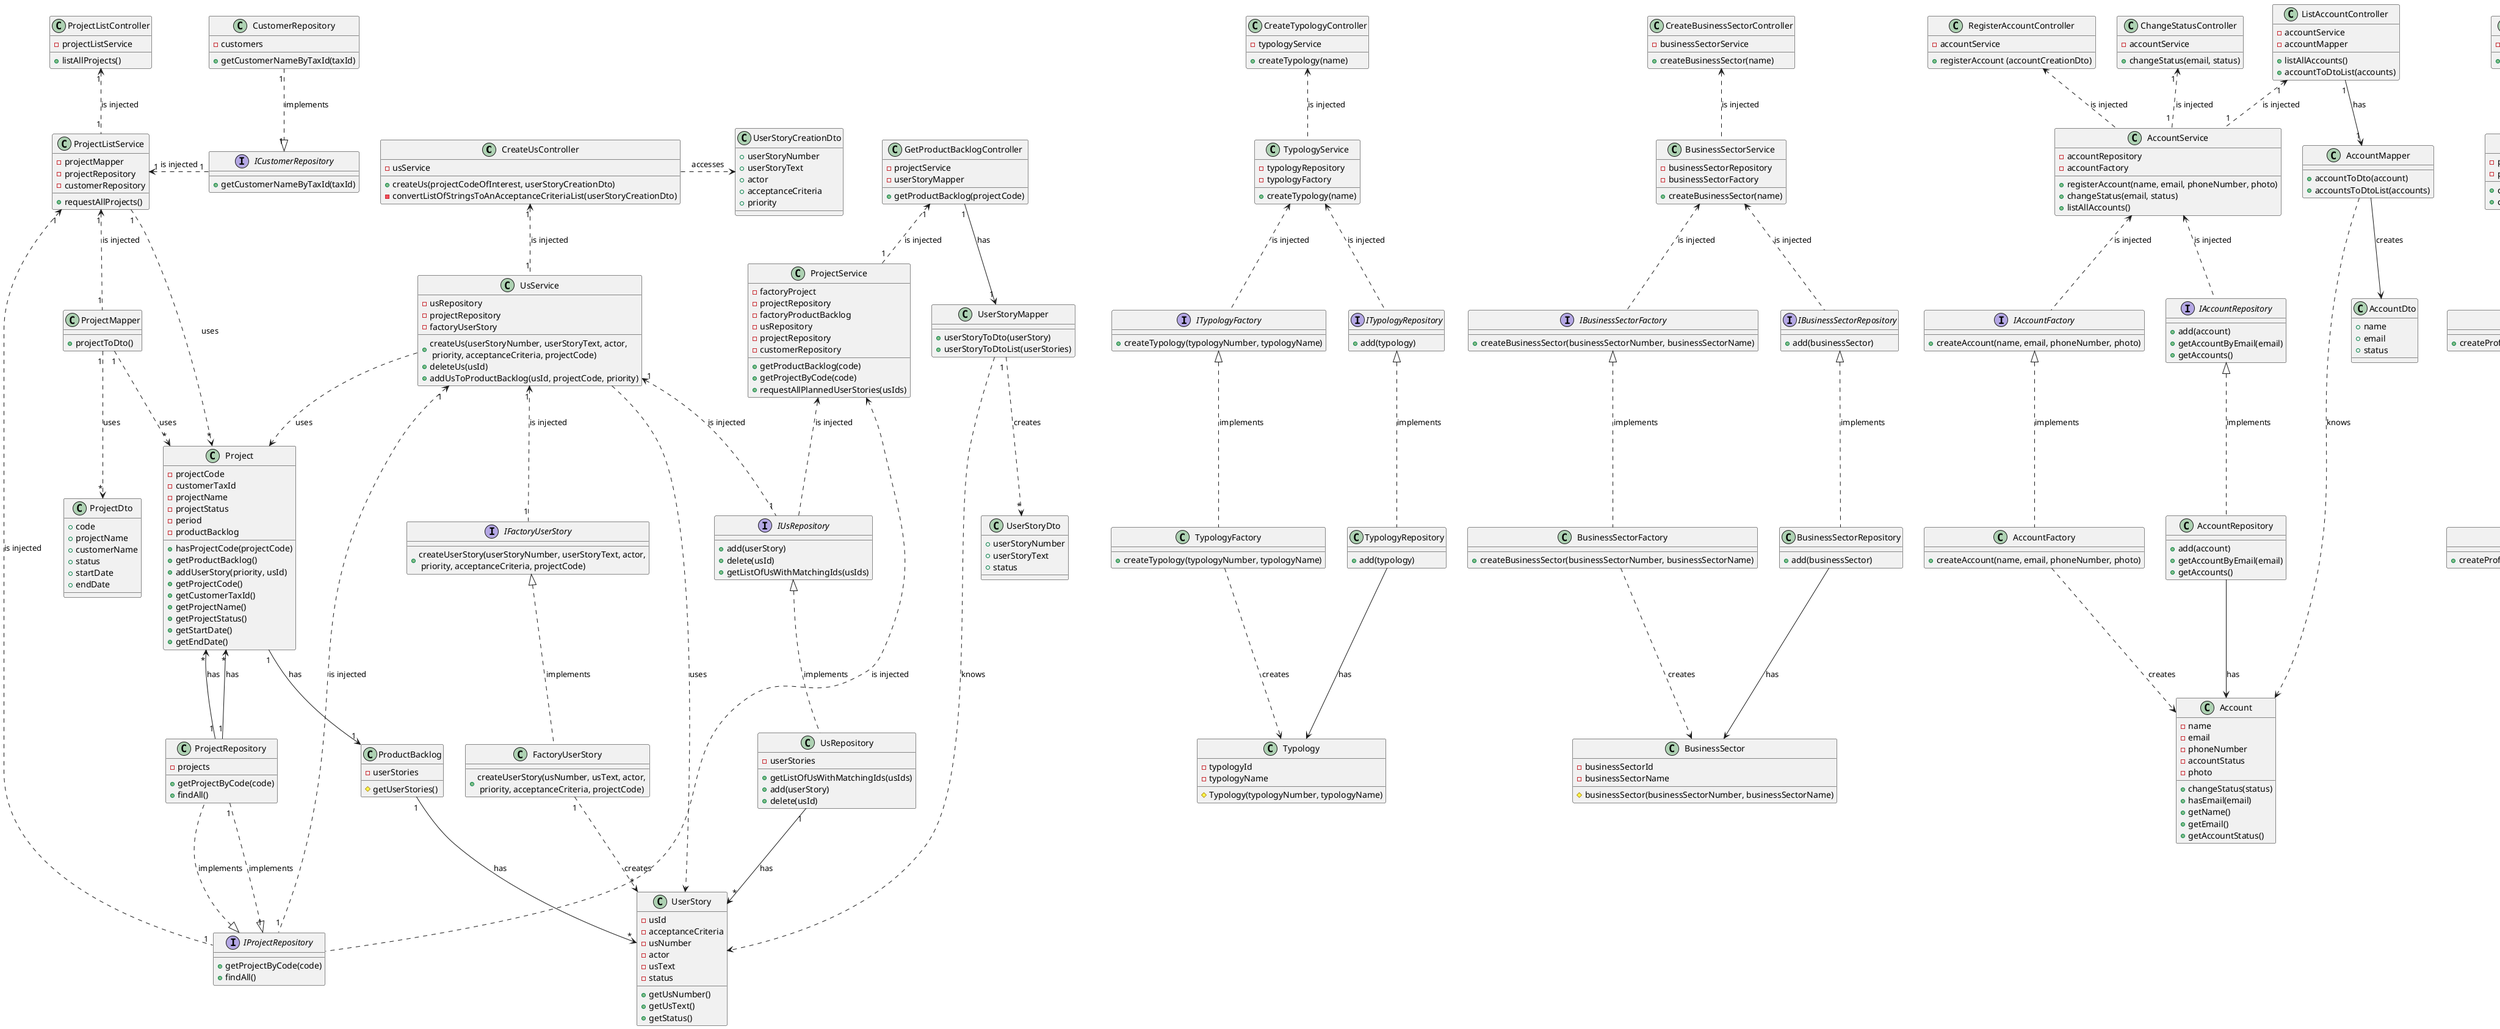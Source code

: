 @startuml


class "CreateUsController" {
- usService
+ createUs(projectCodeOfInterest, userStoryCreationDto)
-convertListOfStringsToAnAcceptanceCriteriaList(userStoryCreationDto)
}

class "GetProductBacklogController" {
-projectService
-userStoryMapper
+getProductBacklog(projectCode)
}

class "ProjectListController"{
-projectListService
+listAllProjects()
}

class "ProjectService"{
-factoryProject
-projectRepository
-factoryProductBacklog
-usRepository
-projectRepository
-customerRepository
+getProductBacklog(code)
+getProjectByCode(code)
+requestAllPlannedUserStories(usIds)
}

class "ProjectListService"{
-projectMapper
-projectRepository
-customerRepository
+requestAllProjects()
}

class "UserStoryCreationDto"{
+userStoryNumber
+userStoryText
+actor
+acceptanceCriteria
+priority
}

class "UsService" {
- usRepository
- projectRepository
- factoryUserStory
+ createUs(userStoryNumber, userStoryText, actor,\n priority, acceptanceCriteria, projectCode)
+ deleteUs(usId)
+ addUsToProductBacklog(usId, projectCode, priority)
}

interface "IFactoryUserStory" {
+ createUserStory(userStoryNumber, userStoryText, actor,\n priority, acceptanceCriteria, projectCode)
}

class "FactoryUserStory"{
+ createUserStory(usNumber, usText, actor,\n priority, acceptanceCriteria, projectCode)
}

interface "IProjectRepository"{
+getProjectByCode(code)
+findAll()
}

class "ProjectRepository"{
- projects
+getProjectByCode(code)
+findAll()
}

interface "IUsRepository"{
+add(userStory)
+delete(usId)
+getListOfUsWithMatchingIds(usIds)
}

class "UsRepository"{
-userStories
+getListOfUsWithMatchingIds(usIds)
+add(userStory)
+delete(usId)
}

class "CustomerRepository"{
-customers
+getCustomerNameByTaxId(taxId)
}

interface "ICustomerRepository"{
+getCustomerNameByTaxId(taxId)
}

class "UserStoryMapper"{
+userStoryToDto(userStory)
+userStoryToDtoList(userStories)
}

class "ProjectMapper"{
+projectToDto()
}

class "ProductBacklog"{
-userStories
#getUserStories()
}

class "Project"{
-projectCode
-customerTaxId
-projectName
-projectStatus
-period
-productBacklog
+hasProjectCode(projectCode)
+getProductBacklog()
+ addUserStory(priority, usId)
+ getProjectCode()
+getCustomerTaxId()
+getProjectName()
+getProjectStatus()
+getStartDate()
+getEndDate()
}

class "UserStory"{
- usId
- acceptanceCriteria
- usNumber
- actor
- usText
- status
+ getUsNumber()
+getUsText()
+getStatus()
}

class "UserStoryDto"{
+userStoryNumber
+userStoryText
+status
}

class "ProjectDto"{
+code
+projectName
+customerName
+status
+startDate
+endDate
}

"CreateUsController" .> "UserStoryCreationDto": accesses
"CreateUsController" "1"<.."1" "UsService": is injected

"UsService" "1" <.. "1" "IFactoryUserStory": is injected
"IFactoryUserStory" <|.. "FactoryUserStory": implements
"FactoryUserStory" "1"..>"*" "UserStory": creates

class CreateTypologyController {
- typologyService
+ createTypology(name)
}

class TypologyService{
- typologyRepository
- typologyFactory
+ createTypology(name)
}

interface ITypologyFactory{
+ createTypology(typologyNumber, typologyName)
}

class TypologyFactory{
+ createTypology(typologyNumber, typologyName)
}

interface ITypologyRepository{
+ add(typology)
}

class TypologyRepository{
+ add(typology)
}

class Typology{
- typologyId
- typologyName
# Typology(typologyNumber, typologyName)
}

CreateTypologyController <.. TypologyService: is injected
TypologyService <.. ITypologyRepository: is injected
TypologyService <.. ITypologyFactory: is injected
ITypologyFactory <|.. TypologyFactory: implements
TypologyFactory ..> Typology: creates
ITypologyRepository <|.. TypologyRepository: implements
TypologyRepository --> Typology: has

class CreateBusinessSectorController {
- businessSectorService
+ createBusinessSector(name)
}

class BusinessSectorService{
- businessSectorRepository
- businessSectorFactory
+ createBusinessSector(name)
}

interface IBusinessSectorFactory{
+ createBusinessSector(businessSectorNumber, businessSectorName)
}

class BusinessSectorFactory{
+ createBusinessSector(businessSectorNumber, businessSectorName)
}

interface IBusinessSectorRepository{
+ add(businessSector)
}

class BusinessSectorRepository{
+ add(businessSector)
}

class BusinessSector{
- businessSectorId
- businessSectorName
# businessSector(businessSectorNumber, businessSectorName)
}

CreateBusinessSectorController <.. BusinessSectorService: is injected
BusinessSectorService <.. IBusinessSectorRepository: is injected
BusinessSectorService <.. IBusinessSectorFactory: is injected
IBusinessSectorFactory <|.. BusinessSectorFactory: implements
BusinessSectorFactory ..> BusinessSector: creates
IBusinessSectorRepository <|.. BusinessSectorRepository: implements
BusinessSectorRepository --> BusinessSector: has


"UsService" "1" <.. "1" "IProjectRepository": is injected
"IProjectRepository" <|.. "ProjectRepository": implements
"ProjectRepository" "1"-->"*" "Project": has

"UsService" "1" <.. "1" "IUsRepository": is injected
"IUsRepository" <|.. "UsRepository": implements
"UsRepository" "1"-->"*" "UserStory": has

"UsService" ..> "UserStory": uses
"UsService" ..> "Project": uses

"GetProductBacklogController" "1"<.."1" "ProjectService":  is injected
"Project" "1"-->"1" "ProductBacklog": has
"ProductBacklog" "1"-->"*" "UserStory": has
"GetProductBacklogController" "1"-->"1" "UserStoryMapper" : has
"UserStoryMapper" "1 "..> "*" "UserStoryDto" : creates
"UserStoryMapper" ..> "UserStory" : knows

"ProjectService" <.. "IProjectRepository" : is injected
"ProjectService" <.. "IUsRepository" : is injected

"ProjectListController" "1"<.."1" "ProjectListService": is injected
"ProjectListService" "1"<.."1" "IProjectRepository": is injected
"ProjectRepository" "1" ..|> "1" "IProjectRepository": implements
"ProjectListService" "1"<.right."1" "ICustomerRepository": is injected
"CustomerRepository" "1" ..|> "1" "ICustomerRepository": implements
"ProjectListService" "1" ..> "*" "Project": uses
"ProjectMapper" "1" .up.> "1" "ProjectListService": is injected
"ProjectMapper" "1" ..> "*" "Project": uses
"ProjectDto" "*" <.up. "1" "ProjectMapper": uses
"Project" "*" <-down- "1" "ProjectRepository": has

class RegisterAccountController {
- accountService
+ registerAccount (accountCreationDto)
}

class AccountService{
- accountRepository
- accountFactory
+ registerAccount(name, email, phoneNumber, photo)
+changeStatus(email, status)
+listAllAccounts()
}

interface IAccountFactory{
+ createAccount(name, email, phoneNumber, photo)
}

class AccountFactory{
+ createAccount(name, email, phoneNumber, photo)
}

interface IAccountRepository{
+ add(account)
+getAccountByEmail(email)
+getAccounts()
}

class AccountRepository{
+ add(account)
+getAccountByEmail(email)
+getAccounts()
}

class Account{
- name
- email
-phoneNumber
- accountStatus
-photo
+changeStatus(status)
+hasEmail(email)
+getName()
+getEmail()
+getAccountStatus()
}

RegisterAccountController <.. AccountService: is injected
AccountService <.. IAccountRepository: is injected
AccountService <.. IAccountFactory: is injected
IAccountFactory <|.. AccountFactory: implements
AccountFactory ..> Account: creates
IAccountRepository <|.. AccountRepository: implements
AccountRepository --> Account: has

class ChangeStatusController {
-accountService
+changeStatus(email, status)
}

ChangeStatusController"1 " <.. "1 "AccountService : is injected

class ListAccountController {
-accountService
-accountMapper
+listAllAccounts()
+accountToDtoList(accounts)
}

class AccountMapper {
+accountToDto(account)
+accountsToDtoList(accounts)
}

class AccountDto{
+name
+email
+status
}

ListAccountController"1" <.. "1"AccountService : is injected
ListAccountController "1"--> "1"AccountMapper : has
AccountMapper --> AccountDto : creates
AccountMapper ..> Account : knows

class "CreateProfileController" {
- profileService
+ createProfile(profileName)
}

class ProfileService{
- profileRepository
- profileFactory
+ createProfile(profileName)
+ calculateNextProfileNumber()
}

interface IProfileFactory{
+ createProfile(profileName, idProfileNumber)
}

class ProfileFactory{
+ createProfile(profileName, idProfileNumber)
}

interface IProfileRepository{
+ add(profile)
+ getSize()
}

class ProfileRepository{
+ add(profile)
+ getSize()
}

class Profile<<root>>{
- profileName
}

CreateProfileController <.. ProfileService: is injected
ProfileService <.. IProfileRepository: is injected
ProfileService <.. IProfileFactory: is injected
IProfileFactory <|.. ProfileFactory: implements
ProfileFactory ..> Profile: creates
IProfileRepository <|.. ProfileRepository: implements
ProfileRepository --> Profile: has

@enduml

